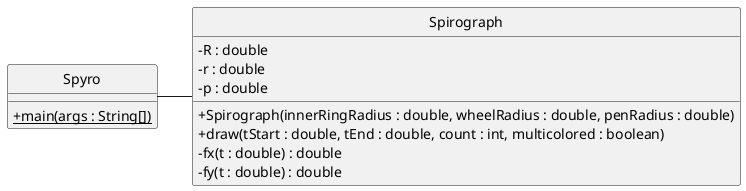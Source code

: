 @startuml
skinparam classAttributeIconSize 0
set separator none
hide circle

class Spirograph {
  -R : double
  -r : double
  -p : double
  +Spirograph(innerRingRadius : double, wheelRadius : double, penRadius : double)
  +draw(tStart : double, tEnd : double, count : int, multicolored : boolean)
  -fx(t : double) : double
  -fy(t : double) : double
}

class Spyro {
  +{static} main(args : String[])
}

Spyro - Spirograph
@enduml
